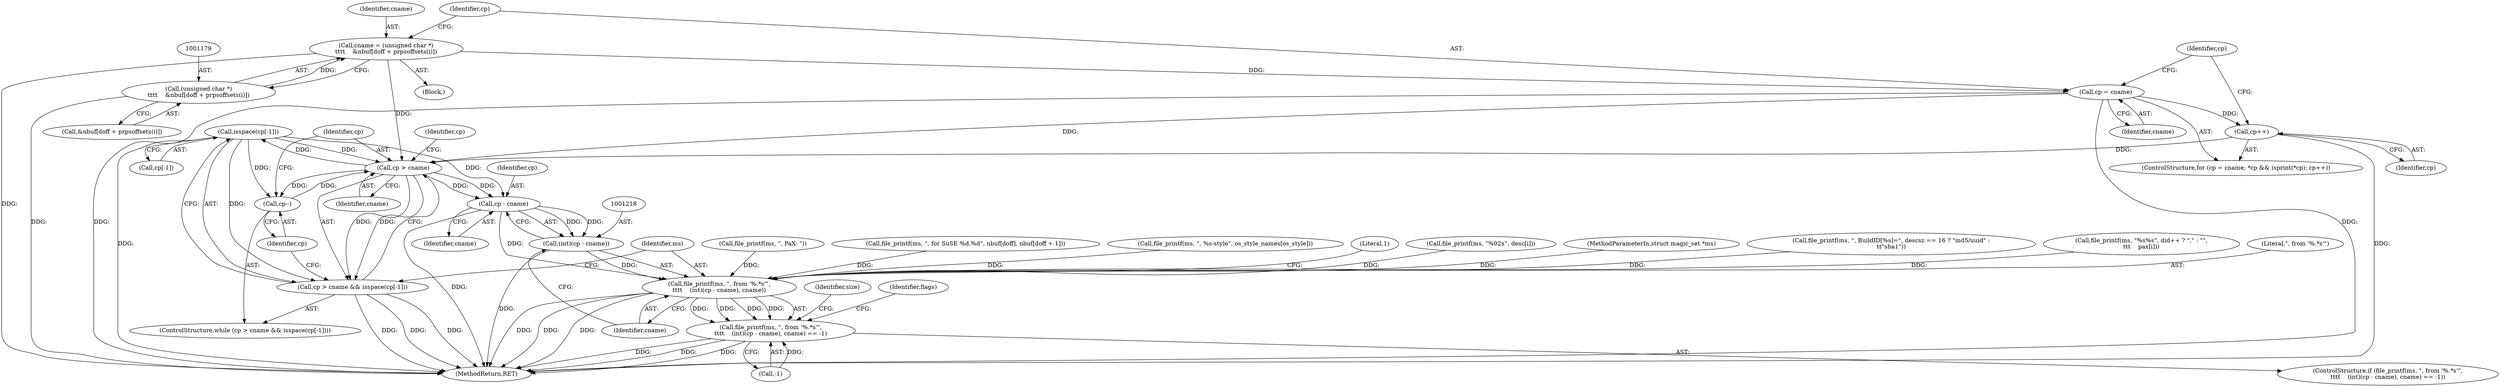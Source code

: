 digraph "0_file_b4c01141e5367f247b84dcaf6aefbb4e741842b8@pointer" {
"1001205" [label="(Call,isspace(cp[-1]))"];
"1001202" [label="(Call,cp > cname)"];
"1001197" [label="(Call,cp++)"];
"1001188" [label="(Call,cp = cname)"];
"1001176" [label="(Call,cname = (unsigned char *)\n\t\t\t\t    &nbuf[doff + prpsoffsets(i)])"];
"1001178" [label="(Call,(unsigned char *)\n\t\t\t\t    &nbuf[doff + prpsoffsets(i)])"];
"1001210" [label="(Call,cp--)"];
"1001205" [label="(Call,isspace(cp[-1]))"];
"1001201" [label="(Call,cp > cname && isspace(cp[-1]))"];
"1001219" [label="(Call,cp - cname)"];
"1001217" [label="(Call,(int)(cp - cname))"];
"1001214" [label="(Call,file_printf(ms, \", from '%.*s'\",\n\t\t\t\t    (int)(cp - cname), cname))"];
"1001213" [label="(Call,file_printf(ms, \", from '%.*s'\",\n\t\t\t\t    (int)(cp - cname), cname) == -1)"];
"1001188" [label="(Call,cp = cname)"];
"1000508" [label="(Call,file_printf(ms, \"%02x\", desc[i]))"];
"1000117" [label="(MethodParameterIn,struct magic_set *ms)"];
"1001206" [label="(Call,cp[-1])"];
"1001177" [label="(Identifier,cname)"];
"1001200" [label="(ControlStructure,while (cp > cname && isspace(cp[-1])))"];
"1001221" [label="(Identifier,cname)"];
"1000475" [label="(Call,file_printf(ms, \", BuildID[%s]=\", descsz == 16 ? \"md5/uuid\" :\n\t\t\"sha1\"))"];
"1001213" [label="(Call,file_printf(ms, \", from '%.*s'\",\n\t\t\t\t    (int)(cp - cname), cname) == -1)"];
"1001212" [label="(ControlStructure,if (file_printf(ms, \", from '%.*s'\",\n\t\t\t\t    (int)(cp - cname), cname) == -1))"];
"1001210" [label="(Call,cp--)"];
"1001237" [label="(MethodReturn,RET)"];
"1001226" [label="(Identifier,size)"];
"1001205" [label="(Call,isspace(cp[-1]))"];
"1001056" [label="(Block,)"];
"1001176" [label="(Call,cname = (unsigned char *)\n\t\t\t\t    &nbuf[doff + prpsoffsets(i)])"];
"1001229" [label="(Identifier,flags)"];
"1001214" [label="(Call,file_printf(ms, \", from '%.*s'\",\n\t\t\t\t    (int)(cp - cname), cname))"];
"1001197" [label="(Call,cp++)"];
"1001178" [label="(Call,(unsigned char *)\n\t\t\t\t    &nbuf[doff + prpsoffsets(i)])"];
"1001215" [label="(Identifier,ms)"];
"1001187" [label="(ControlStructure,for (cp = cname; *cp && isprint(*cp); cp++))"];
"1001220" [label="(Identifier,cp)"];
"1001211" [label="(Identifier,cp)"];
"1000602" [label="(Call,file_printf(ms, \"%s%s\", did++ ? \",\" : \"\",\n\t\t\t    pax[i]))"];
"1001216" [label="(Literal,\", from '%.*s'\")"];
"1001189" [label="(Identifier,cp)"];
"1001204" [label="(Identifier,cname)"];
"1001219" [label="(Call,cp - cname)"];
"1001190" [label="(Identifier,cname)"];
"1001207" [label="(Identifier,cp)"];
"1001193" [label="(Identifier,cp)"];
"1001203" [label="(Identifier,cp)"];
"1001198" [label="(Identifier,cp)"];
"1001223" [label="(Call,-1)"];
"1000573" [label="(Call,file_printf(ms, \", PaX: \"))"];
"1001217" [label="(Call,(int)(cp - cname))"];
"1001222" [label="(Identifier,cname)"];
"1001201" [label="(Call,cp > cname && isspace(cp[-1]))"];
"1000286" [label="(Call,file_printf(ms, \", for SuSE %d.%d\", nbuf[doff], nbuf[doff + 1]))"];
"1001180" [label="(Call,&nbuf[doff + prpsoffsets(i)])"];
"1000962" [label="(Call,file_printf(ms, \", %s-style\", os_style_names[os_style]))"];
"1001202" [label="(Call,cp > cname)"];
"1001224" [label="(Literal,1)"];
"1001205" -> "1001201"  [label="AST: "];
"1001205" -> "1001206"  [label="CFG: "];
"1001206" -> "1001205"  [label="AST: "];
"1001201" -> "1001205"  [label="CFG: "];
"1001205" -> "1001237"  [label="DDG: "];
"1001205" -> "1001202"  [label="DDG: "];
"1001205" -> "1001201"  [label="DDG: "];
"1001202" -> "1001205"  [label="DDG: "];
"1001205" -> "1001210"  [label="DDG: "];
"1001205" -> "1001219"  [label="DDG: "];
"1001202" -> "1001201"  [label="AST: "];
"1001202" -> "1001204"  [label="CFG: "];
"1001203" -> "1001202"  [label="AST: "];
"1001204" -> "1001202"  [label="AST: "];
"1001207" -> "1001202"  [label="CFG: "];
"1001201" -> "1001202"  [label="CFG: "];
"1001202" -> "1001201"  [label="DDG: "];
"1001202" -> "1001201"  [label="DDG: "];
"1001197" -> "1001202"  [label="DDG: "];
"1001188" -> "1001202"  [label="DDG: "];
"1001210" -> "1001202"  [label="DDG: "];
"1001176" -> "1001202"  [label="DDG: "];
"1001202" -> "1001210"  [label="DDG: "];
"1001202" -> "1001219"  [label="DDG: "];
"1001202" -> "1001219"  [label="DDG: "];
"1001197" -> "1001187"  [label="AST: "];
"1001197" -> "1001198"  [label="CFG: "];
"1001198" -> "1001197"  [label="AST: "];
"1001193" -> "1001197"  [label="CFG: "];
"1001197" -> "1001237"  [label="DDG: "];
"1001188" -> "1001197"  [label="DDG: "];
"1001188" -> "1001187"  [label="AST: "];
"1001188" -> "1001190"  [label="CFG: "];
"1001189" -> "1001188"  [label="AST: "];
"1001190" -> "1001188"  [label="AST: "];
"1001193" -> "1001188"  [label="CFG: "];
"1001188" -> "1001237"  [label="DDG: "];
"1001188" -> "1001237"  [label="DDG: "];
"1001176" -> "1001188"  [label="DDG: "];
"1001176" -> "1001056"  [label="AST: "];
"1001176" -> "1001178"  [label="CFG: "];
"1001177" -> "1001176"  [label="AST: "];
"1001178" -> "1001176"  [label="AST: "];
"1001189" -> "1001176"  [label="CFG: "];
"1001176" -> "1001237"  [label="DDG: "];
"1001178" -> "1001176"  [label="DDG: "];
"1001178" -> "1001180"  [label="CFG: "];
"1001179" -> "1001178"  [label="AST: "];
"1001180" -> "1001178"  [label="AST: "];
"1001178" -> "1001237"  [label="DDG: "];
"1001210" -> "1001200"  [label="AST: "];
"1001210" -> "1001211"  [label="CFG: "];
"1001211" -> "1001210"  [label="AST: "];
"1001203" -> "1001210"  [label="CFG: "];
"1001201" -> "1001200"  [label="AST: "];
"1001211" -> "1001201"  [label="CFG: "];
"1001215" -> "1001201"  [label="CFG: "];
"1001201" -> "1001237"  [label="DDG: "];
"1001201" -> "1001237"  [label="DDG: "];
"1001201" -> "1001237"  [label="DDG: "];
"1001219" -> "1001217"  [label="AST: "];
"1001219" -> "1001221"  [label="CFG: "];
"1001220" -> "1001219"  [label="AST: "];
"1001221" -> "1001219"  [label="AST: "];
"1001217" -> "1001219"  [label="CFG: "];
"1001219" -> "1001237"  [label="DDG: "];
"1001219" -> "1001217"  [label="DDG: "];
"1001219" -> "1001217"  [label="DDG: "];
"1001219" -> "1001214"  [label="DDG: "];
"1001217" -> "1001214"  [label="AST: "];
"1001218" -> "1001217"  [label="AST: "];
"1001222" -> "1001217"  [label="CFG: "];
"1001217" -> "1001237"  [label="DDG: "];
"1001217" -> "1001214"  [label="DDG: "];
"1001214" -> "1001213"  [label="AST: "];
"1001214" -> "1001222"  [label="CFG: "];
"1001215" -> "1001214"  [label="AST: "];
"1001216" -> "1001214"  [label="AST: "];
"1001222" -> "1001214"  [label="AST: "];
"1001224" -> "1001214"  [label="CFG: "];
"1001214" -> "1001237"  [label="DDG: "];
"1001214" -> "1001237"  [label="DDG: "];
"1001214" -> "1001237"  [label="DDG: "];
"1001214" -> "1001213"  [label="DDG: "];
"1001214" -> "1001213"  [label="DDG: "];
"1001214" -> "1001213"  [label="DDG: "];
"1001214" -> "1001213"  [label="DDG: "];
"1000508" -> "1001214"  [label="DDG: "];
"1000286" -> "1001214"  [label="DDG: "];
"1000475" -> "1001214"  [label="DDG: "];
"1000573" -> "1001214"  [label="DDG: "];
"1000602" -> "1001214"  [label="DDG: "];
"1000962" -> "1001214"  [label="DDG: "];
"1000117" -> "1001214"  [label="DDG: "];
"1001213" -> "1001212"  [label="AST: "];
"1001213" -> "1001223"  [label="CFG: "];
"1001223" -> "1001213"  [label="AST: "];
"1001226" -> "1001213"  [label="CFG: "];
"1001229" -> "1001213"  [label="CFG: "];
"1001213" -> "1001237"  [label="DDG: "];
"1001213" -> "1001237"  [label="DDG: "];
"1001213" -> "1001237"  [label="DDG: "];
"1001223" -> "1001213"  [label="DDG: "];
}
